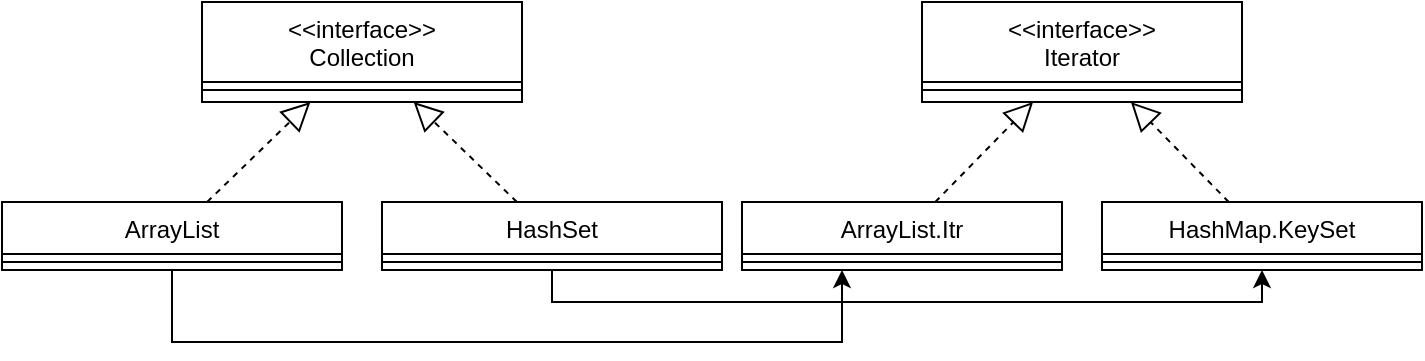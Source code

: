 <mxfile version="24.0.4" type="device">
  <diagram id="C5RBs43oDa-KdzZeNtuy" name="Page-1">
    <mxGraphModel dx="792" dy="1187" grid="1" gridSize="10" guides="1" tooltips="1" connect="1" arrows="1" fold="1" page="1" pageScale="1" pageWidth="827" pageHeight="1169" math="0" shadow="0">
      <root>
        <mxCell id="WIyWlLk6GJQsqaUBKTNV-0" />
        <mxCell id="WIyWlLk6GJQsqaUBKTNV-1" parent="WIyWlLk6GJQsqaUBKTNV-0" />
        <mxCell id="zkfFHV4jXpPFQw0GAbJ--17" value="&lt;&lt;interface&gt;&gt;&#xa;Collection" style="swimlane;fontStyle=0;align=center;verticalAlign=top;childLayout=stackLayout;horizontal=1;startSize=40;horizontalStack=0;resizeParent=1;resizeLast=0;collapsible=1;marginBottom=0;rounded=0;shadow=0;strokeWidth=1;" parent="WIyWlLk6GJQsqaUBKTNV-1" vertex="1">
          <mxGeometry x="120" y="400" width="160" height="50" as="geometry">
            <mxRectangle x="550" y="140" width="160" height="26" as="alternateBounds" />
          </mxGeometry>
        </mxCell>
        <mxCell id="zkfFHV4jXpPFQw0GAbJ--23" value="" style="line;html=1;strokeWidth=1;align=left;verticalAlign=middle;spacingTop=-1;spacingLeft=3;spacingRight=3;rotatable=0;labelPosition=right;points=[];portConstraint=eastwest;" parent="zkfFHV4jXpPFQw0GAbJ--17" vertex="1">
          <mxGeometry y="40" width="160" height="8" as="geometry" />
        </mxCell>
        <mxCell id="7NXUiiCRiOMbON-mkLnw-17" value="&lt;&lt;interface&gt;&gt;&#xa;Iterator" style="swimlane;fontStyle=0;align=center;verticalAlign=top;childLayout=stackLayout;horizontal=1;startSize=40;horizontalStack=0;resizeParent=1;resizeLast=0;collapsible=1;marginBottom=0;rounded=0;shadow=0;strokeWidth=1;" parent="WIyWlLk6GJQsqaUBKTNV-1" vertex="1">
          <mxGeometry x="480" y="400" width="160" height="50" as="geometry">
            <mxRectangle x="550" y="140" width="160" height="26" as="alternateBounds" />
          </mxGeometry>
        </mxCell>
        <mxCell id="7NXUiiCRiOMbON-mkLnw-18" value="" style="line;html=1;strokeWidth=1;align=left;verticalAlign=middle;spacingTop=-1;spacingLeft=3;spacingRight=3;rotatable=0;labelPosition=right;points=[];portConstraint=eastwest;" parent="7NXUiiCRiOMbON-mkLnw-17" vertex="1">
          <mxGeometry y="40" width="160" height="8" as="geometry" />
        </mxCell>
        <mxCell id="7NXUiiCRiOMbON-mkLnw-21" value="&lt;span style=&quot;font-weight: 400; text-wrap: nowrap;&quot;&gt;ArrayList&lt;/span&gt;" style="swimlane;fontStyle=1;align=center;verticalAlign=top;childLayout=stackLayout;horizontal=1;startSize=26;horizontalStack=0;resizeParent=1;resizeParentMax=0;resizeLast=0;collapsible=1;marginBottom=0;whiteSpace=wrap;html=1;" parent="WIyWlLk6GJQsqaUBKTNV-1" vertex="1">
          <mxGeometry x="20" y="500" width="170" height="34" as="geometry" />
        </mxCell>
        <mxCell id="7NXUiiCRiOMbON-mkLnw-23" value="" style="line;strokeWidth=1;fillColor=none;align=left;verticalAlign=middle;spacingTop=-1;spacingLeft=3;spacingRight=3;rotatable=0;labelPosition=right;points=[];portConstraint=eastwest;strokeColor=inherit;" parent="7NXUiiCRiOMbON-mkLnw-21" vertex="1">
          <mxGeometry y="26" width="170" height="8" as="geometry" />
        </mxCell>
        <mxCell id="7NXUiiCRiOMbON-mkLnw-26" value="&lt;span style=&quot;font-weight: 400; text-wrap: nowrap;&quot;&gt;HashSet&lt;/span&gt;" style="swimlane;fontStyle=1;align=center;verticalAlign=top;childLayout=stackLayout;horizontal=1;startSize=26;horizontalStack=0;resizeParent=1;resizeParentMax=0;resizeLast=0;collapsible=1;marginBottom=0;whiteSpace=wrap;html=1;" parent="WIyWlLk6GJQsqaUBKTNV-1" vertex="1">
          <mxGeometry x="210" y="500" width="170" height="34" as="geometry" />
        </mxCell>
        <mxCell id="7NXUiiCRiOMbON-mkLnw-27" value="" style="line;strokeWidth=1;fillColor=none;align=left;verticalAlign=middle;spacingTop=-1;spacingLeft=3;spacingRight=3;rotatable=0;labelPosition=right;points=[];portConstraint=eastwest;strokeColor=inherit;" parent="7NXUiiCRiOMbON-mkLnw-26" vertex="1">
          <mxGeometry y="26" width="170" height="8" as="geometry" />
        </mxCell>
        <mxCell id="7NXUiiCRiOMbON-mkLnw-30" value="&lt;span style=&quot;font-weight: 400; text-wrap: nowrap;&quot;&gt;ArrayList.Itr&lt;/span&gt;" style="swimlane;fontStyle=1;align=center;verticalAlign=top;childLayout=stackLayout;horizontal=1;startSize=26;horizontalStack=0;resizeParent=1;resizeParentMax=0;resizeLast=0;collapsible=1;marginBottom=0;whiteSpace=wrap;html=1;" parent="WIyWlLk6GJQsqaUBKTNV-1" vertex="1">
          <mxGeometry x="390" y="500" width="160" height="34" as="geometry" />
        </mxCell>
        <mxCell id="7NXUiiCRiOMbON-mkLnw-31" value="" style="line;strokeWidth=1;fillColor=none;align=left;verticalAlign=middle;spacingTop=-1;spacingLeft=3;spacingRight=3;rotatable=0;labelPosition=right;points=[];portConstraint=eastwest;strokeColor=inherit;" parent="7NXUiiCRiOMbON-mkLnw-30" vertex="1">
          <mxGeometry y="26" width="160" height="8" as="geometry" />
        </mxCell>
        <mxCell id="7NXUiiCRiOMbON-mkLnw-35" value="&lt;span style=&quot;font-weight: 400; text-wrap: nowrap;&quot;&gt;HashMap.KeySet&lt;/span&gt;" style="swimlane;fontStyle=1;align=center;verticalAlign=top;childLayout=stackLayout;horizontal=1;startSize=26;horizontalStack=0;resizeParent=1;resizeParentMax=0;resizeLast=0;collapsible=1;marginBottom=0;whiteSpace=wrap;html=1;" parent="WIyWlLk6GJQsqaUBKTNV-1" vertex="1">
          <mxGeometry x="570" y="500" width="160" height="34" as="geometry" />
        </mxCell>
        <mxCell id="7NXUiiCRiOMbON-mkLnw-36" value="" style="line;strokeWidth=1;fillColor=none;align=left;verticalAlign=middle;spacingTop=-1;spacingLeft=3;spacingRight=3;rotatable=0;labelPosition=right;points=[];portConstraint=eastwest;strokeColor=inherit;" parent="7NXUiiCRiOMbON-mkLnw-35" vertex="1">
          <mxGeometry y="26" width="160" height="8" as="geometry" />
        </mxCell>
        <mxCell id="7NXUiiCRiOMbON-mkLnw-43" value="" style="endArrow=block;dashed=1;endFill=0;endSize=12;html=1;rounded=0;" parent="WIyWlLk6GJQsqaUBKTNV-1" source="7NXUiiCRiOMbON-mkLnw-21" target="zkfFHV4jXpPFQw0GAbJ--17" edge="1">
          <mxGeometry width="160" relative="1" as="geometry">
            <mxPoint x="120" y="450" as="sourcePoint" />
            <mxPoint x="280" y="450" as="targetPoint" />
          </mxGeometry>
        </mxCell>
        <mxCell id="7NXUiiCRiOMbON-mkLnw-44" value="" style="endArrow=block;dashed=1;endFill=0;endSize=12;html=1;rounded=0;" parent="WIyWlLk6GJQsqaUBKTNV-1" source="7NXUiiCRiOMbON-mkLnw-26" target="zkfFHV4jXpPFQw0GAbJ--17" edge="1">
          <mxGeometry width="160" relative="1" as="geometry">
            <mxPoint x="141" y="510" as="sourcePoint" />
            <mxPoint x="185" y="420" as="targetPoint" />
          </mxGeometry>
        </mxCell>
        <mxCell id="7NXUiiCRiOMbON-mkLnw-45" value="" style="endArrow=block;dashed=1;endFill=0;endSize=12;html=1;rounded=0;" parent="WIyWlLk6GJQsqaUBKTNV-1" source="7NXUiiCRiOMbON-mkLnw-30" target="7NXUiiCRiOMbON-mkLnw-17" edge="1">
          <mxGeometry width="160" relative="1" as="geometry">
            <mxPoint x="434" y="460" as="sourcePoint" />
            <mxPoint x="390" y="370" as="targetPoint" />
          </mxGeometry>
        </mxCell>
        <mxCell id="7NXUiiCRiOMbON-mkLnw-46" value="" style="endArrow=block;dashed=1;endFill=0;endSize=12;html=1;rounded=0;" parent="WIyWlLk6GJQsqaUBKTNV-1" source="7NXUiiCRiOMbON-mkLnw-35" target="7NXUiiCRiOMbON-mkLnw-17" edge="1">
          <mxGeometry width="160" relative="1" as="geometry">
            <mxPoint x="497" y="510" as="sourcePoint" />
            <mxPoint x="546" y="460" as="targetPoint" />
          </mxGeometry>
        </mxCell>
        <mxCell id="7NXUiiCRiOMbON-mkLnw-55" value="" style="endArrow=classic;html=1;rounded=0;edgeStyle=elbowEdgeStyle;" parent="WIyWlLk6GJQsqaUBKTNV-1" source="7NXUiiCRiOMbON-mkLnw-26" target="7NXUiiCRiOMbON-mkLnw-35" edge="1">
          <mxGeometry width="50" height="50" relative="1" as="geometry">
            <mxPoint x="530" y="510" as="sourcePoint" />
            <mxPoint x="690" y="777" as="targetPoint" />
            <Array as="points">
              <mxPoint x="520" y="550" />
              <mxPoint x="410" y="560" />
            </Array>
          </mxGeometry>
        </mxCell>
        <mxCell id="fPhXgaRIsB58aC-52hZ1-0" value="" style="endArrow=classic;html=1;rounded=0;edgeStyle=elbowEdgeStyle;" edge="1" parent="WIyWlLk6GJQsqaUBKTNV-1" source="7NXUiiCRiOMbON-mkLnw-21" target="7NXUiiCRiOMbON-mkLnw-30">
          <mxGeometry width="50" height="50" relative="1" as="geometry">
            <mxPoint x="300" y="585" as="sourcePoint" />
            <mxPoint x="515" y="585" as="targetPoint" />
            <Array as="points">
              <mxPoint x="440" y="570" />
              <mxPoint x="380" y="580" />
            </Array>
          </mxGeometry>
        </mxCell>
      </root>
    </mxGraphModel>
  </diagram>
</mxfile>
